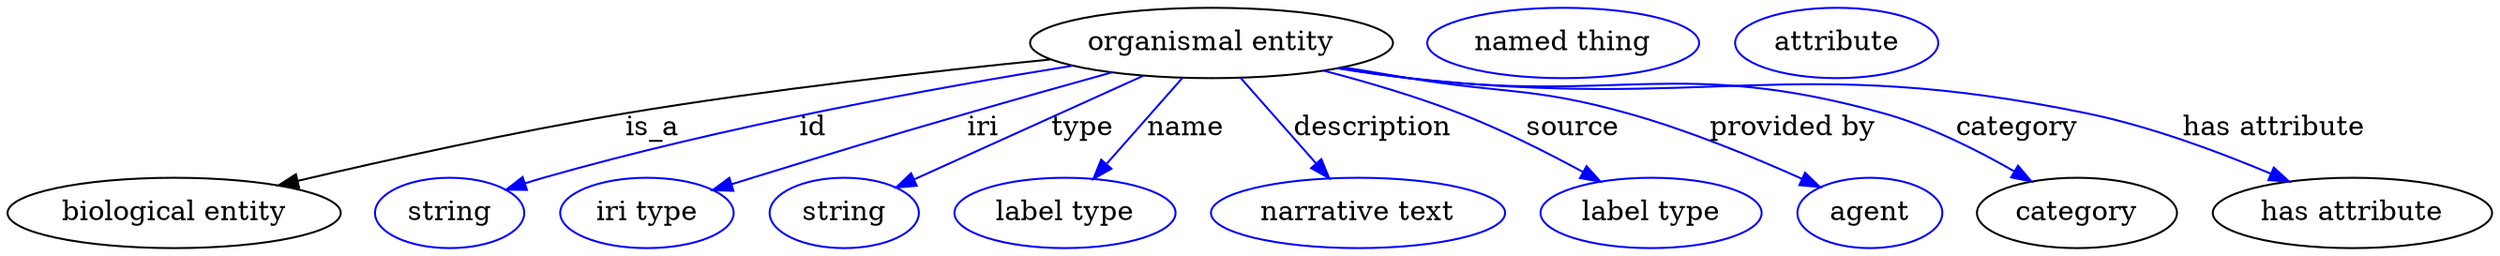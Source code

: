 digraph {
	graph [bb="0,0,1040.2,123"];
	node [label="\N"];
	"organismal entity"	[height=0.5,
		label="organismal entity",
		pos="509.24,105",
		width=2.022];
	"biological entity"	[height=0.5,
		pos="68.244,18",
		width=1.8957];
	"organismal entity" -> "biological entity"	[label=is_a,
		lp="272.24,61.5",
		pos="e,111.99,31.848 444.15,96.859 393.93,90.856 322.86,81.289 261.24,69 213.72,59.523 160.46,45.459 121.95,34.659"];
	id	[color=blue,
		height=0.5,
		label=string,
		pos="185.24,18",
		width=0.84854];
	"organismal entity" -> id	[color=blue,
		label=id,
		lp="338.74,61.5",
		pos="e,208.71,29.639 452.3,93.679 394.31,82.401 302.23,62.367 225.24,36 222.87,35.187 220.44,34.298 218,33.368",
		style=solid];
	iri	[color=blue,
		height=0.5,
		label="iri type",
		pos="270.24,18",
		width=1.011];
	"organismal entity" -> iri	[color=blue,
		label=iri,
		lp="412.74,61.5",
		pos="e,298.31,29.668 467.58,90.057 448.81,83.719 426.38,76.071 406.24,69 365.65,54.745 355.59,50.936 315.24,36 312.85,35.112 310.38,34.193 \
307.89,33.264",
		style=solid];
	type	[color=blue,
		height=0.5,
		label=string,
		pos="355.24,18",
		width=0.84854];
	"organismal entity" -> type	[color=blue,
		label=type,
		lp="454.24,61.5",
		pos="e,376.85,30.928 481,88.41 454.01,73.511 413.43,51.117 385.72,35.822",
		style=solid];
	name	[color=blue,
		height=0.5,
		label="label type",
		pos="449.24,18",
		width=1.2638];
	"organismal entity" -> name	[color=blue,
		label=name,
		lp="498.74,61.5",
		pos="e,460.87,35.469 497.39,87.207 488.62,74.786 476.54,57.673 466.68,43.697",
		style=solid];
	description	[color=blue,
		height=0.5,
		label="narrative text",
		pos="570.24,18",
		width=1.6068];
	"organismal entity" -> description	[color=blue,
		label=description,
		lp="574.74,61.5",
		pos="e,558.22,35.758 521.3,87.207 530.15,74.866 542.33,57.894 552.33,43.967",
		style=solid];
	source	[color=blue,
		height=0.5,
		label="label type",
		pos="691.24,18",
		width=1.2638];
	"organismal entity" -> source	[color=blue,
		label=source,
		lp="655.24,61.5",
		pos="e,669.67,33.888 553.86,90.625 571.45,84.777 591.62,77.342 609.24,69 627.13,60.532 646.06,49.166 661.22,39.412",
		style=solid];
	"provided by"	[color=blue,
		height=0.5,
		label=agent,
		pos="784.24,18",
		width=0.83048];
	"organismal entity" -> "provided by"	[color=blue,
		label="provided by",
		lp="747.24,61.5",
		pos="e,762.72,30.874 563.02,92.834 611.9,82.679 676.54,69.234 677.24,69 703.9,60.129 732.67,46.431 753.66,35.614",
		style=solid];
	category	[height=0.5,
		pos="873.24,18",
		width=1.1374];
	"organismal entity" -> category	[color=blue,
		label=category,
		lp="841.74,61.5",
		pos="e,852.81,33.781 561.14,92.331 571.1,90.351 581.47,88.465 591.24,87 676.44,74.236 702,94.659 784.24,69 805.51,62.364 827.36,50.187 \
844.08,39.512",
		style=solid];
	"has attribute"	[height=0.5,
		pos="986.24,18",
		width=1.4985];
	"organismal entity" -> "has attribute"	[color=blue,
		label="has attribute",
		lp="946.74,61.5",
		pos="e,959.25,33.662 560.67,92.193 570.76,90.201 581.3,88.346 591.24,87 713.94,70.392 748.81,97.74 869.24,69 897.44,62.27 927.48,49.298 \
950.06,38.254",
		style=solid];
	"named thing_category"	[color=blue,
		height=0.5,
		label="named thing",
		pos="655.24,105",
		width=1.5346];
	"organismal entity_has attribute"	[color=blue,
		height=0.5,
		label=attribute,
		pos="769.24,105",
		width=1.1193];
}
